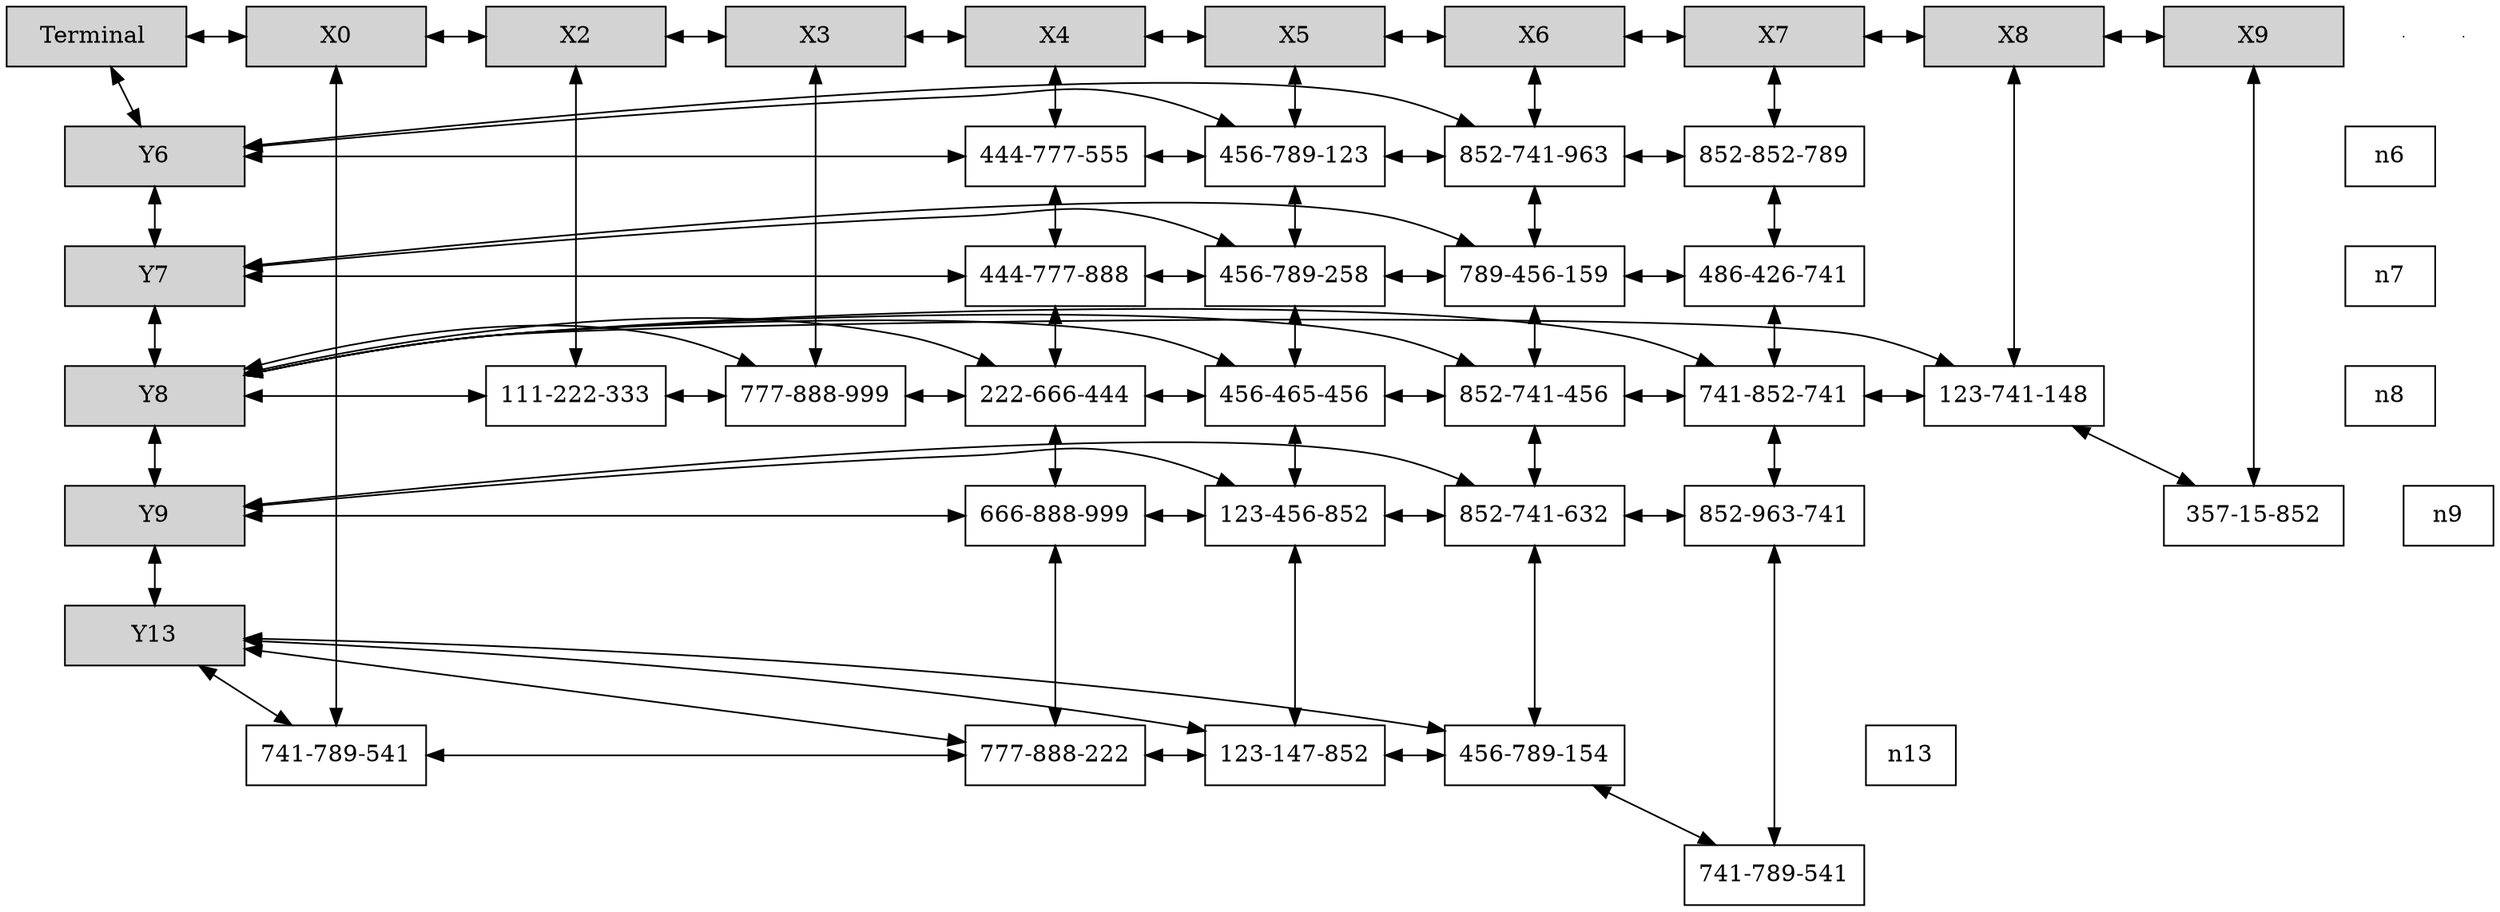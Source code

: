 digraph { 
node [shape=box]
graph[nodesep = 0.5];
Terminal[ label = "Terminal ", width = 1.5 style = filled ,group = 0 ];
e0[ shape = point, width = 0 ]
e1[ shape = point, width = 0 ]
Terminal -> Y6[dir=both]; 
Y6[width = 1.5 style = filled , group =0];
Y6-> Y7[dir=both];
n46[label="444-777-555"  width = 1.5, group = 4 ];
Y6-> n46[dir=both];
n46-> n56[dir=both];
{ rank = same; n6; n46} 
n46-> n47[dir=both];
{ rank = same; Y6; n46} 
n56[label="456-789-123"  width = 1.5, group = 5 ];
Y6-> n56[dir=both];
n56-> n66[dir=both];
{ rank = same; n6; n56} 
n56-> n57[dir=both];
{ rank = same; Y6; n56} 
n66[label="852-741-963"  width = 1.5, group = 6 ];
Y6-> n66[dir=both];
n66-> n76[dir=both];
{ rank = same; n6; n66} 
n66-> n67[dir=both];
{ rank = same; Y6; n66} 
n76[label="852-852-789"  width = 1.5, group = 7 ];
n76-> n77[dir=both];
{ rank = same; Y6; n76} 
Y7[width = 1.5 style = filled , group =0];
Y7-> Y8[dir=both];
n47[label="444-777-888"  width = 1.5, group = 4 ];
Y7-> n47[dir=both];
n47-> n57[dir=both];
{ rank = same; n7; n47} 
n47-> n48[dir=both];
{ rank = same; Y7; n47} 
n57[label="456-789-258"  width = 1.5, group = 5 ];
Y7-> n57[dir=both];
n57-> n67[dir=both];
{ rank = same; n7; n57} 
n57-> n58[dir=both];
{ rank = same; Y7; n57} 
n67[label="789-456-159"  width = 1.5, group = 6 ];
Y7-> n67[dir=both];
n67-> n77[dir=both];
{ rank = same; n7; n67} 
n67-> n68[dir=both];
{ rank = same; Y7; n67} 
n77[label="486-426-741"  width = 1.5, group = 7 ];
n77-> n78[dir=both];
{ rank = same; Y7; n77} 
Y8[width = 1.5 style = filled , group =0];
Y8-> Y9[dir=both];
n28[label="111-222-333"  width = 1.5, group = 2 ];
Y8-> n28[dir=both];
n28-> n38[dir=both];
{ rank = same; n8; n28} 
n38[label="777-888-999"  width = 1.5, group = 3 ];
Y8-> n38[dir=both];
n38-> n48[dir=both];
{ rank = same; n8; n38} 
n48[label="222-666-444"  width = 1.5, group = 4 ];
Y8-> n48[dir=both];
n48-> n58[dir=both];
{ rank = same; n8; n48} 
n48-> n49[dir=both];
{ rank = same; Y8; n48} 
n58[label="456-465-456"  width = 1.5, group = 5 ];
Y8-> n58[dir=both];
n58-> n68[dir=both];
{ rank = same; n8; n58} 
n58-> n59[dir=both];
{ rank = same; Y8; n58} 
n68[label="852-741-456"  width = 1.5, group = 6 ];
Y8-> n68[dir=both];
n68-> n78[dir=both];
{ rank = same; n8; n68} 
n68-> n69[dir=both];
{ rank = same; Y8; n68} 
n78[label="741-852-741"  width = 1.5, group = 7 ];
Y8-> n78[dir=both];
n78-> n88[dir=both];
{ rank = same; n8; n78} 
n78-> n79[dir=both];
{ rank = same; Y8; n78} 
n88[label="123-741-148"  width = 1.5, group = 8 ];
Y8-> n88[dir=both];
n88-> n98[dir=both];
{ rank = same; n8; n88} 
n98[label="357-15-852"  width = 1.5, group = 9 ];
Y9[width = 1.5 style = filled , group =0];
Y9-> Y13[dir=both];
n49[label="666-888-999"  width = 1.5, group = 4 ];
Y9-> n49[dir=both];
n49-> n59[dir=both];
{ rank = same; n9; n49} 
n49-> n413[dir=both];
{ rank = same; Y9; n49} 
n59[label="123-456-852"  width = 1.5, group = 5 ];
Y9-> n59[dir=both];
n59-> n69[dir=both];
{ rank = same; n9; n59} 
n59-> n513[dir=both];
{ rank = same; Y9; n59} 
n69[label="852-741-632"  width = 1.5, group = 6 ];
Y9-> n69[dir=both];
n69-> n79[dir=both];
{ rank = same; n9; n69} 
n69-> n613[dir=both];
{ rank = same; Y9; n69} 
n79[label="852-963-741"  width = 1.5, group = 7 ];
n79-> n713[dir=both];
{ rank = same; Y9; n79} 
Y13[width = 1.5 style = filled , group =0];
n013[label="741-789-541"  width = 1.5, group = 0 ];
Y13-> n013[dir=both];
n013-> n413[dir=both];
{ rank = same; n13; n013} 
n413[label="777-888-222"  width = 1.5, group = 4 ];
Y13-> n413[dir=both];
n413-> n513[dir=both];
{ rank = same; n13; n413} 
n513[label="123-147-852"  width = 1.5, group = 5 ];
Y13-> n513[dir=both];
n513-> n613[dir=both];
{ rank = same; n13; n513} 
n613[label="456-789-154"  width = 1.5, group = 6 ];
Y13-> n613[dir=both];
n613-> n713[dir=both];
{ rank = same; n13; n613} 
n713[label="741-789-541"  width = 1.5, group = 7 ];
Terminal ->X0[dir=both]; 
{ rank = same;Terminal; X0 }
X0[width = 1.5 style = filled , group =0];
X0-> X2[dir=both];
{ rank = same; X0;X2 }
X0-> n013[dir=both]; 
X2[width = 1.5 style = filled , group =2];
X2-> X3[dir=both];
{ rank = same; X2;X3 }
X2-> n28[dir=both]; 
X3[width = 1.5 style = filled , group =3];
X3-> X4[dir=both];
{ rank = same; X3;X4 }
X3-> n38[dir=both]; 
X4[width = 1.5 style = filled , group =4];
X4-> X5[dir=both];
{ rank = same; X4;X5 }
X4-> n46[dir=both]; 
X5[width = 1.5 style = filled , group =5];
X5-> X6[dir=both];
{ rank = same; X5;X6 }
X5-> n56[dir=both]; 
X6[width = 1.5 style = filled , group =6];
X6-> X7[dir=both];
{ rank = same; X6;X7 }
X6-> n66[dir=both]; 
X7[width = 1.5 style = filled , group =7];
X7-> X8[dir=both];
{ rank = same; X7;X8 }
X7-> n76[dir=both]; 
X8[width = 1.5 style = filled , group =8];
X8-> X9[dir=both];
{ rank = same; X8;X9 }
X8-> n88[dir=both]; 
X9[width = 1.5 style = filled , group =9];
X9-> n98[dir=both]; 
}